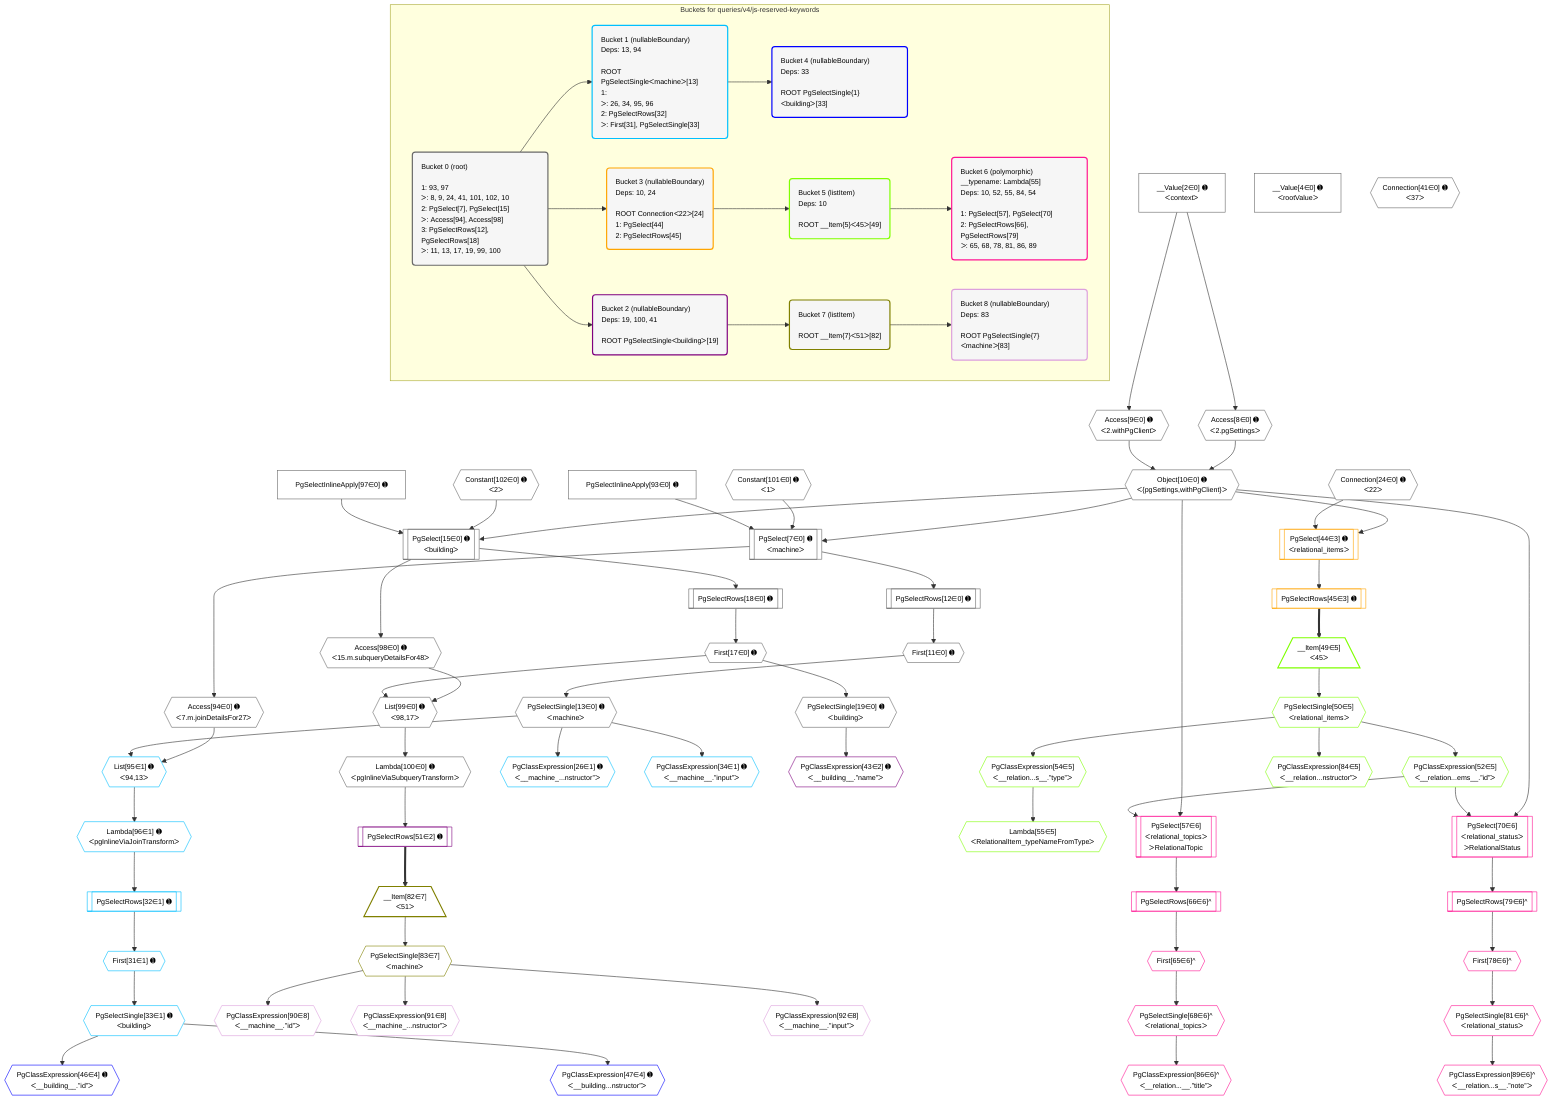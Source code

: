 %%{init: {'themeVariables': { 'fontSize': '12px'}}}%%
graph TD
    classDef path fill:#eee,stroke:#000,color:#000
    classDef plan fill:#fff,stroke-width:1px,color:#000
    classDef itemplan fill:#fff,stroke-width:2px,color:#000
    classDef unbatchedplan fill:#dff,stroke-width:1px,color:#000
    classDef sideeffectplan fill:#fcc,stroke-width:2px,color:#000
    classDef bucket fill:#f6f6f6,color:#000,stroke-width:2px,text-align:left

    subgraph "Buckets for queries/v4/js-reserved-keywords"
    Bucket0("Bucket 0 (root)<br /><br />1: 93, 97<br />ᐳ: 8, 9, 24, 41, 101, 102, 10<br />2: PgSelect[7], PgSelect[15]<br />ᐳ: Access[94], Access[98]<br />3: PgSelectRows[12], PgSelectRows[18]<br />ᐳ: 11, 13, 17, 19, 99, 100"):::bucket
    Bucket1("Bucket 1 (nullableBoundary)<br />Deps: 13, 94<br /><br />ROOT PgSelectSingleᐸmachineᐳ[13]<br />1: <br />ᐳ: 26, 34, 95, 96<br />2: PgSelectRows[32]<br />ᐳ: First[31], PgSelectSingle[33]"):::bucket
    Bucket2("Bucket 2 (nullableBoundary)<br />Deps: 19, 100, 41<br /><br />ROOT PgSelectSingleᐸbuildingᐳ[19]"):::bucket
    Bucket3("Bucket 3 (nullableBoundary)<br />Deps: 10, 24<br /><br />ROOT Connectionᐸ22ᐳ[24]<br />1: PgSelect[44]<br />2: PgSelectRows[45]"):::bucket
    Bucket4("Bucket 4 (nullableBoundary)<br />Deps: 33<br /><br />ROOT PgSelectSingle{1}ᐸbuildingᐳ[33]"):::bucket
    Bucket5("Bucket 5 (listItem)<br />Deps: 10<br /><br />ROOT __Item{5}ᐸ45ᐳ[49]"):::bucket
    Bucket6("Bucket 6 (polymorphic)<br />__typename: Lambda[55]<br />Deps: 10, 52, 55, 84, 54<br /><br />1: PgSelect[57], PgSelect[70]<br />2: PgSelectRows[66], PgSelectRows[79]<br />ᐳ: 65, 68, 78, 81, 86, 89"):::bucket
    Bucket7("Bucket 7 (listItem)<br /><br />ROOT __Item{7}ᐸ51ᐳ[82]"):::bucket
    Bucket8("Bucket 8 (nullableBoundary)<br />Deps: 83<br /><br />ROOT PgSelectSingle{7}ᐸmachineᐳ[83]"):::bucket
    end
    Bucket0 --> Bucket1 & Bucket2 & Bucket3
    Bucket1 --> Bucket4
    Bucket2 --> Bucket7
    Bucket3 --> Bucket5
    Bucket5 --> Bucket6
    Bucket7 --> Bucket8

    %% plan dependencies
    PgSelect7[["PgSelect[7∈0] ➊<br />ᐸmachineᐳ"]]:::plan
    Object10{{"Object[10∈0] ➊<br />ᐸ{pgSettings,withPgClient}ᐳ"}}:::plan
    Constant101{{"Constant[101∈0] ➊<br />ᐸ1ᐳ"}}:::plan
    PgSelectInlineApply93["PgSelectInlineApply[93∈0] ➊"]:::plan
    Object10 & Constant101 & PgSelectInlineApply93 --> PgSelect7
    PgSelect15[["PgSelect[15∈0] ➊<br />ᐸbuildingᐳ"]]:::plan
    Constant102{{"Constant[102∈0] ➊<br />ᐸ2ᐳ"}}:::plan
    PgSelectInlineApply97["PgSelectInlineApply[97∈0] ➊"]:::plan
    Object10 & Constant102 & PgSelectInlineApply97 --> PgSelect15
    Access8{{"Access[8∈0] ➊<br />ᐸ2.pgSettingsᐳ"}}:::plan
    Access9{{"Access[9∈0] ➊<br />ᐸ2.withPgClientᐳ"}}:::plan
    Access8 & Access9 --> Object10
    List99{{"List[99∈0] ➊<br />ᐸ98,17ᐳ"}}:::plan
    Access98{{"Access[98∈0] ➊<br />ᐸ15.m.subqueryDetailsFor48ᐳ"}}:::plan
    First17{{"First[17∈0] ➊"}}:::plan
    Access98 & First17 --> List99
    __Value2["__Value[2∈0] ➊<br />ᐸcontextᐳ"]:::plan
    __Value2 --> Access8
    __Value2 --> Access9
    First11{{"First[11∈0] ➊"}}:::plan
    PgSelectRows12[["PgSelectRows[12∈0] ➊"]]:::plan
    PgSelectRows12 --> First11
    PgSelect7 --> PgSelectRows12
    PgSelectSingle13{{"PgSelectSingle[13∈0] ➊<br />ᐸmachineᐳ"}}:::plan
    First11 --> PgSelectSingle13
    PgSelectRows18[["PgSelectRows[18∈0] ➊"]]:::plan
    PgSelectRows18 --> First17
    PgSelect15 --> PgSelectRows18
    PgSelectSingle19{{"PgSelectSingle[19∈0] ➊<br />ᐸbuildingᐳ"}}:::plan
    First17 --> PgSelectSingle19
    Access94{{"Access[94∈0] ➊<br />ᐸ7.m.joinDetailsFor27ᐳ"}}:::plan
    PgSelect7 --> Access94
    PgSelect15 --> Access98
    Lambda100{{"Lambda[100∈0] ➊<br />ᐸpgInlineViaSubqueryTransformᐳ"}}:::plan
    List99 --> Lambda100
    __Value4["__Value[4∈0] ➊<br />ᐸrootValueᐳ"]:::plan
    Connection24{{"Connection[24∈0] ➊<br />ᐸ22ᐳ"}}:::plan
    Connection41{{"Connection[41∈0] ➊<br />ᐸ37ᐳ"}}:::plan
    List95{{"List[95∈1] ➊<br />ᐸ94,13ᐳ"}}:::plan
    Access94 & PgSelectSingle13 --> List95
    PgClassExpression26{{"PgClassExpression[26∈1] ➊<br />ᐸ__machine_...nstructor”ᐳ"}}:::plan
    PgSelectSingle13 --> PgClassExpression26
    First31{{"First[31∈1] ➊"}}:::plan
    PgSelectRows32[["PgSelectRows[32∈1] ➊"]]:::plan
    PgSelectRows32 --> First31
    Lambda96{{"Lambda[96∈1] ➊<br />ᐸpgInlineViaJoinTransformᐳ"}}:::plan
    Lambda96 --> PgSelectRows32
    PgSelectSingle33{{"PgSelectSingle[33∈1] ➊<br />ᐸbuildingᐳ"}}:::plan
    First31 --> PgSelectSingle33
    PgClassExpression34{{"PgClassExpression[34∈1] ➊<br />ᐸ__machine__.”input”ᐳ"}}:::plan
    PgSelectSingle13 --> PgClassExpression34
    List95 --> Lambda96
    PgClassExpression46{{"PgClassExpression[46∈4] ➊<br />ᐸ__building__.”id”ᐳ"}}:::plan
    PgSelectSingle33 --> PgClassExpression46
    PgClassExpression47{{"PgClassExpression[47∈4] ➊<br />ᐸ__building...nstructor”ᐳ"}}:::plan
    PgSelectSingle33 --> PgClassExpression47
    PgClassExpression43{{"PgClassExpression[43∈2] ➊<br />ᐸ__building__.”name”ᐳ"}}:::plan
    PgSelectSingle19 --> PgClassExpression43
    PgSelectRows51[["PgSelectRows[51∈2] ➊"]]:::plan
    Lambda100 --> PgSelectRows51
    __Item82[/"__Item[82∈7]<br />ᐸ51ᐳ"\]:::itemplan
    PgSelectRows51 ==> __Item82
    PgSelectSingle83{{"PgSelectSingle[83∈7]<br />ᐸmachineᐳ"}}:::plan
    __Item82 --> PgSelectSingle83
    PgClassExpression90{{"PgClassExpression[90∈8]<br />ᐸ__machine__.”id”ᐳ"}}:::plan
    PgSelectSingle83 --> PgClassExpression90
    PgClassExpression91{{"PgClassExpression[91∈8]<br />ᐸ__machine_...nstructor”ᐳ"}}:::plan
    PgSelectSingle83 --> PgClassExpression91
    PgClassExpression92{{"PgClassExpression[92∈8]<br />ᐸ__machine__.”input”ᐳ"}}:::plan
    PgSelectSingle83 --> PgClassExpression92
    PgSelect44[["PgSelect[44∈3] ➊<br />ᐸrelational_itemsᐳ"]]:::plan
    Object10 & Connection24 --> PgSelect44
    PgSelectRows45[["PgSelectRows[45∈3] ➊"]]:::plan
    PgSelect44 --> PgSelectRows45
    __Item49[/"__Item[49∈5]<br />ᐸ45ᐳ"\]:::itemplan
    PgSelectRows45 ==> __Item49
    PgSelectSingle50{{"PgSelectSingle[50∈5]<br />ᐸrelational_itemsᐳ"}}:::plan
    __Item49 --> PgSelectSingle50
    PgClassExpression52{{"PgClassExpression[52∈5]<br />ᐸ__relation...ems__.”id”ᐳ"}}:::plan
    PgSelectSingle50 --> PgClassExpression52
    PgClassExpression54{{"PgClassExpression[54∈5]<br />ᐸ__relation...s__.”type”ᐳ"}}:::plan
    PgSelectSingle50 --> PgClassExpression54
    Lambda55{{"Lambda[55∈5]<br />ᐸRelationalItem_typeNameFromTypeᐳ"}}:::plan
    PgClassExpression54 --> Lambda55
    PgClassExpression84{{"PgClassExpression[84∈5]<br />ᐸ__relation...nstructor”ᐳ"}}:::plan
    PgSelectSingle50 --> PgClassExpression84
    PgSelect57[["PgSelect[57∈6]<br />ᐸrelational_topicsᐳ<br />ᐳRelationalTopic"]]:::plan
    Object10 & PgClassExpression52 --> PgSelect57
    PgSelect70[["PgSelect[70∈6]<br />ᐸrelational_statusᐳ<br />ᐳRelationalStatus"]]:::plan
    Object10 & PgClassExpression52 --> PgSelect70
    First65{{"First[65∈6]^"}}:::plan
    PgSelectRows66[["PgSelectRows[66∈6]^"]]:::plan
    PgSelectRows66 --> First65
    PgSelect57 --> PgSelectRows66
    PgSelectSingle68{{"PgSelectSingle[68∈6]^<br />ᐸrelational_topicsᐳ"}}:::plan
    First65 --> PgSelectSingle68
    First78{{"First[78∈6]^"}}:::plan
    PgSelectRows79[["PgSelectRows[79∈6]^"]]:::plan
    PgSelectRows79 --> First78
    PgSelect70 --> PgSelectRows79
    PgSelectSingle81{{"PgSelectSingle[81∈6]^<br />ᐸrelational_statusᐳ"}}:::plan
    First78 --> PgSelectSingle81
    PgClassExpression86{{"PgClassExpression[86∈6]^<br />ᐸ__relation...__.”title”ᐳ"}}:::plan
    PgSelectSingle68 --> PgClassExpression86
    PgClassExpression89{{"PgClassExpression[89∈6]^<br />ᐸ__relation...s__.”note”ᐳ"}}:::plan
    PgSelectSingle81 --> PgClassExpression89

    %% define steps
    classDef bucket0 stroke:#696969
    class Bucket0,__Value2,__Value4,PgSelect7,Access8,Access9,Object10,First11,PgSelectRows12,PgSelectSingle13,PgSelect15,First17,PgSelectRows18,PgSelectSingle19,Connection24,Connection41,PgSelectInlineApply93,Access94,PgSelectInlineApply97,Access98,List99,Lambda100,Constant101,Constant102 bucket0
    classDef bucket1 stroke:#00bfff
    class Bucket1,PgClassExpression26,First31,PgSelectRows32,PgSelectSingle33,PgClassExpression34,List95,Lambda96 bucket1
    classDef bucket2 stroke:#7f007f
    class Bucket2,PgClassExpression43,PgSelectRows51 bucket2
    classDef bucket3 stroke:#ffa500
    class Bucket3,PgSelect44,PgSelectRows45 bucket3
    classDef bucket4 stroke:#0000ff
    class Bucket4,PgClassExpression46,PgClassExpression47 bucket4
    classDef bucket5 stroke:#7fff00
    class Bucket5,__Item49,PgSelectSingle50,PgClassExpression52,PgClassExpression54,Lambda55,PgClassExpression84 bucket5
    classDef bucket6 stroke:#ff1493
    class Bucket6,PgSelect57,First65,PgSelectRows66,PgSelectSingle68,PgSelect70,First78,PgSelectRows79,PgSelectSingle81,PgClassExpression86,PgClassExpression89 bucket6
    classDef bucket7 stroke:#808000
    class Bucket7,__Item82,PgSelectSingle83 bucket7
    classDef bucket8 stroke:#dda0dd
    class Bucket8,PgClassExpression90,PgClassExpression91,PgClassExpression92 bucket8